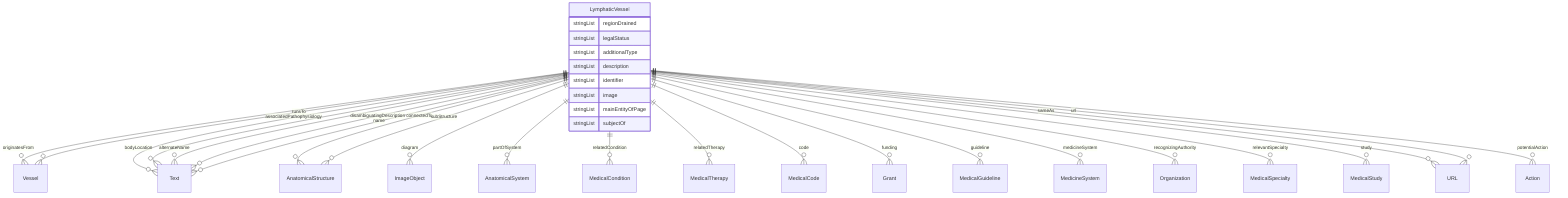 erDiagram
LymphaticVessel {
    stringList regionDrained  
    stringList legalStatus  
    stringList additionalType  
    stringList description  
    stringList identifier  
    stringList image  
    stringList mainEntityOfPage  
    stringList subjectOf  
}

LymphaticVessel ||--}o Vessel : "originatesFrom"
LymphaticVessel ||--}o Vessel : "runsTo"
LymphaticVessel ||--}o Text : "associatedPathophysiology"
LymphaticVessel ||--}o Text : "bodyLocation"
LymphaticVessel ||--}o AnatomicalStructure : "connectedTo"
LymphaticVessel ||--}o ImageObject : "diagram"
LymphaticVessel ||--}o AnatomicalSystem : "partOfSystem"
LymphaticVessel ||--}o MedicalCondition : "relatedCondition"
LymphaticVessel ||--}o MedicalTherapy : "relatedTherapy"
LymphaticVessel ||--}o AnatomicalStructure : "subStructure"
LymphaticVessel ||--}o MedicalCode : "code"
LymphaticVessel ||--}o Grant : "funding"
LymphaticVessel ||--}o MedicalGuideline : "guideline"
LymphaticVessel ||--}o MedicineSystem : "medicineSystem"
LymphaticVessel ||--}o Organization : "recognizingAuthority"
LymphaticVessel ||--}o MedicalSpecialty : "relevantSpecialty"
LymphaticVessel ||--}o MedicalStudy : "study"
LymphaticVessel ||--}o Text : "alternateName"
LymphaticVessel ||--}o Text : "disambiguatingDescription"
LymphaticVessel ||--}o Text : "name"
LymphaticVessel ||--}o URL : "sameAs"
LymphaticVessel ||--}o Action : "potentialAction"
LymphaticVessel ||--}o URL : "url"